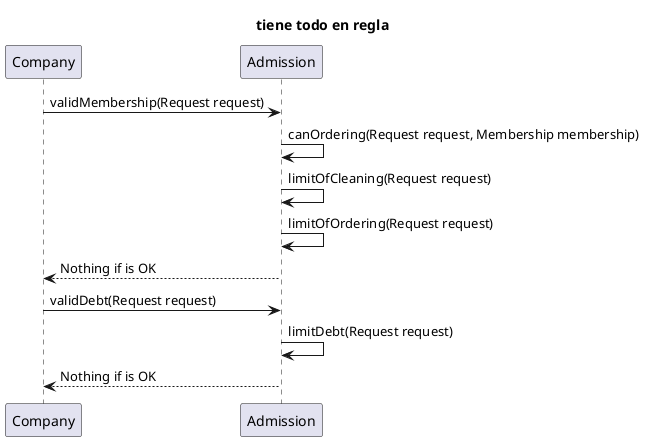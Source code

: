 @startuml
'https://plantuml.com/sequence-diagram

title tiene todo en regla

Company -> Admission: validMembership(Request request)
Admission -> Admission: canOrdering(Request request, Membership membership)
/'Admission -> Request: getRequestTasks()
Request --> Admission: ArrayList<Tasks>
Admission -> Membership: isCanOrdering()
Membership --> Admission: boolean'/
Admission -> Admission: limitOfCleaning(Request request)
/'Admission ->Request:getClient().getCleaning()
Request --> Admission: int
Admission -> Request: getClient().getMembership().getLimitCleaning()
Request --> Admission: int'/
Admission -> Admission: limitOfOrdering(Request request)
/'Admission -> Request: getClient().getOrdering
Request --> Admission: int
Admission -> Request:getClient().getMembership.getLimitOrdering
Request --> Admission:int'/
Admission --> Company: Nothing if is OK
Company -> Admission: validDebt(Request request)
Admission -> Admission: limitDebt(Request request)
Admission --> Company: Nothing if is OK
@enduml